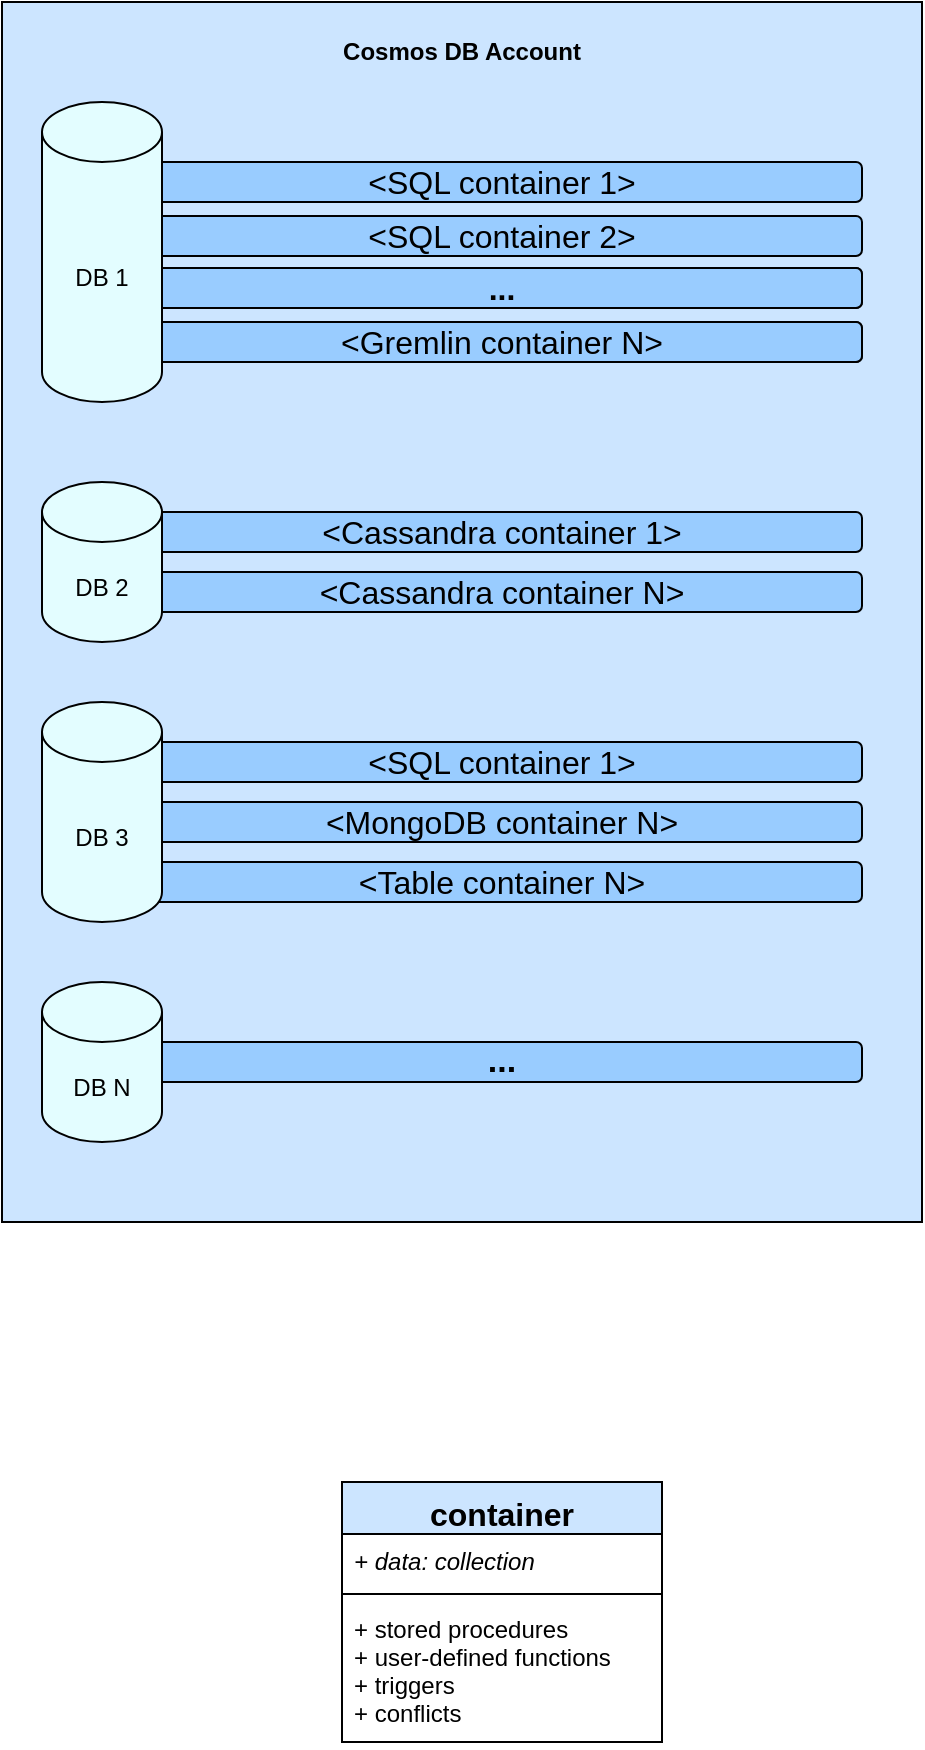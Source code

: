 <mxfile version="14.4.9" type="github">
  <diagram id="W0bkhCQVfAG-sMZAJGLT" name="Page-1">
    <mxGraphModel dx="1422" dy="747" grid="1" gridSize="10" guides="1" tooltips="1" connect="1" arrows="1" fold="1" page="1" pageScale="1" pageWidth="850" pageHeight="1100" math="0" shadow="0">
      <root>
        <mxCell id="0" />
        <mxCell id="1" parent="0" />
        <mxCell id="IG4bDnOUPeUjXYZD1gY5-44" value="&lt;p style=&quot;margin: 0px ; margin-top: 4px ; text-align: center&quot;&gt;&lt;br&gt;&lt;b&gt;Cosmos DB Account&lt;/b&gt;&lt;/p&gt;" style="verticalAlign=top;align=left;overflow=fill;fontSize=12;fontFamily=Helvetica;html=1;labelBackgroundColor=none;fillColor=#CCE5FF;" vertex="1" parent="1">
          <mxGeometry x="40" y="20" width="460" height="610" as="geometry" />
        </mxCell>
        <mxCell id="IG4bDnOUPeUjXYZD1gY5-14" value="&amp;lt;SQL container 1&amp;gt;" style="rounded=1;whiteSpace=wrap;html=1;fontSize=16;fillColor=#99CCFF;" vertex="1" parent="1">
          <mxGeometry x="110" y="100" width="360" height="20" as="geometry" />
        </mxCell>
        <mxCell id="IG4bDnOUPeUjXYZD1gY5-15" value="&amp;lt;Gremlin container N&amp;gt;" style="rounded=1;whiteSpace=wrap;html=1;fontSize=16;" vertex="1" parent="1">
          <mxGeometry x="140" y="180" width="330" height="20" as="geometry" />
        </mxCell>
        <mxCell id="IG4bDnOUPeUjXYZD1gY5-21" value="&amp;lt;Cassandra container 1&amp;gt;" style="rounded=1;whiteSpace=wrap;html=1;fontSize=16;fillColor=#99CCFF;" vertex="1" parent="1">
          <mxGeometry x="110" y="275" width="360" height="20" as="geometry" />
        </mxCell>
        <mxCell id="IG4bDnOUPeUjXYZD1gY5-22" value="&amp;lt;Cassandra container N&amp;gt;" style="rounded=1;whiteSpace=wrap;html=1;fontSize=16;fillColor=#99CCFF;" vertex="1" parent="1">
          <mxGeometry x="110" y="305" width="360" height="20" as="geometry" />
        </mxCell>
        <mxCell id="IG4bDnOUPeUjXYZD1gY5-24" value="&amp;lt;SQL container 2&amp;gt;" style="rounded=1;whiteSpace=wrap;html=1;fontSize=16;fillColor=#99CCFF;" vertex="1" parent="1">
          <mxGeometry x="110" y="127" width="360" height="20" as="geometry" />
        </mxCell>
        <mxCell id="IG4bDnOUPeUjXYZD1gY5-28" value="&amp;lt;SQL container 1&amp;gt;" style="rounded=1;whiteSpace=wrap;html=1;fontSize=16;fillColor=#99CCFF;" vertex="1" parent="1">
          <mxGeometry x="110" y="390" width="360" height="20" as="geometry" />
        </mxCell>
        <mxCell id="IG4bDnOUPeUjXYZD1gY5-29" value="&amp;lt;MongoDB container N&amp;gt;" style="rounded=1;whiteSpace=wrap;html=1;fontSize=16;fillColor=#99CCFF;" vertex="1" parent="1">
          <mxGeometry x="110" y="420" width="360" height="20" as="geometry" />
        </mxCell>
        <mxCell id="IG4bDnOUPeUjXYZD1gY5-30" value="&amp;lt;Table container N&amp;gt;" style="rounded=1;whiteSpace=wrap;html=1;fontSize=16;fillColor=#99CCFF;" vertex="1" parent="1">
          <mxGeometry x="110" y="450" width="360" height="20" as="geometry" />
        </mxCell>
        <mxCell id="IG4bDnOUPeUjXYZD1gY5-31" value="&lt;b&gt;&lt;font style=&quot;font-size: 19px&quot;&gt;...&lt;/font&gt;&lt;/b&gt;" style="text;html=1;strokeColor=none;fillColor=none;align=center;verticalAlign=middle;whiteSpace=wrap;rounded=0;fontSize=16;" vertex="1" parent="1">
          <mxGeometry x="245" y="530" width="40" height="20" as="geometry" />
        </mxCell>
        <mxCell id="IG4bDnOUPeUjXYZD1gY5-33" value="&lt;b&gt;...&lt;/b&gt;" style="rounded=1;whiteSpace=wrap;html=1;fontSize=16;" vertex="1" parent="1">
          <mxGeometry x="140" y="153" width="330" height="20" as="geometry" />
        </mxCell>
        <mxCell id="IG4bDnOUPeUjXYZD1gY5-34" value="&lt;b&gt;...&lt;/b&gt;" style="rounded=1;whiteSpace=wrap;html=1;fontSize=16;fillColor=#99CCFF;" vertex="1" parent="1">
          <mxGeometry x="110" y="153" width="360" height="20" as="geometry" />
        </mxCell>
        <mxCell id="IG4bDnOUPeUjXYZD1gY5-35" value="&amp;lt;Gremlin container N&amp;gt;" style="rounded=1;whiteSpace=wrap;html=1;fontSize=16;fillColor=#99CCFF;" vertex="1" parent="1">
          <mxGeometry x="110" y="180" width="360" height="20" as="geometry" />
        </mxCell>
        <mxCell id="IG4bDnOUPeUjXYZD1gY5-20" value="DB 2" style="shape=cylinder3;whiteSpace=wrap;html=1;boundedLbl=1;backgroundOutline=1;size=15;fillColor=#E3FDFF;" vertex="1" parent="1">
          <mxGeometry x="60" y="260" width="60" height="80" as="geometry" />
        </mxCell>
        <mxCell id="IG4bDnOUPeUjXYZD1gY5-2" value="DB 1" style="shape=cylinder3;whiteSpace=wrap;html=1;boundedLbl=1;backgroundOutline=1;size=15;fillColor=#E3FDFF;" vertex="1" parent="1">
          <mxGeometry x="60" y="70" width="60" height="150" as="geometry" />
        </mxCell>
        <mxCell id="IG4bDnOUPeUjXYZD1gY5-27" value="DB 3" style="shape=cylinder3;whiteSpace=wrap;html=1;boundedLbl=1;backgroundOutline=1;size=15;fillColor=#E3FDFF;" vertex="1" parent="1">
          <mxGeometry x="60" y="370" width="60" height="110" as="geometry" />
        </mxCell>
        <mxCell id="IG4bDnOUPeUjXYZD1gY5-36" value="&lt;b&gt;&lt;font style=&quot;font-size: 17px&quot;&gt;...&lt;/font&gt;&lt;/b&gt;" style="rounded=1;whiteSpace=wrap;html=1;fontSize=16;fillColor=#99CCFF;" vertex="1" parent="1">
          <mxGeometry x="110" y="540" width="360" height="20" as="geometry" />
        </mxCell>
        <mxCell id="IG4bDnOUPeUjXYZD1gY5-38" value="DB N" style="shape=cylinder3;whiteSpace=wrap;html=1;boundedLbl=1;backgroundOutline=1;size=15;fillColor=#E3FDFF;" vertex="1" parent="1">
          <mxGeometry x="60" y="510" width="60" height="80" as="geometry" />
        </mxCell>
        <mxCell id="IG4bDnOUPeUjXYZD1gY5-50" value="container" style="swimlane;fontStyle=1;align=center;verticalAlign=top;childLayout=stackLayout;horizontal=1;startSize=26;horizontalStack=0;resizeParent=1;resizeParentMax=0;resizeLast=0;collapsible=1;marginBottom=0;labelBackgroundColor=none;fillColor=#CCE5FF;fontSize=16;" vertex="1" parent="1">
          <mxGeometry x="210" y="760" width="160" height="130" as="geometry" />
        </mxCell>
        <mxCell id="IG4bDnOUPeUjXYZD1gY5-51" value="+ data: collection" style="text;strokeColor=none;fillColor=none;align=left;verticalAlign=top;spacingLeft=4;spacingRight=4;overflow=hidden;rotatable=0;points=[[0,0.5],[1,0.5]];portConstraint=eastwest;fontStyle=2" vertex="1" parent="IG4bDnOUPeUjXYZD1gY5-50">
          <mxGeometry y="26" width="160" height="26" as="geometry" />
        </mxCell>
        <mxCell id="IG4bDnOUPeUjXYZD1gY5-52" value="" style="line;strokeWidth=1;fillColor=none;align=left;verticalAlign=middle;spacingTop=-1;spacingLeft=3;spacingRight=3;rotatable=0;labelPosition=right;points=[];portConstraint=eastwest;" vertex="1" parent="IG4bDnOUPeUjXYZD1gY5-50">
          <mxGeometry y="52" width="160" height="8" as="geometry" />
        </mxCell>
        <mxCell id="IG4bDnOUPeUjXYZD1gY5-53" value="+ stored procedures&#xa;+ user-defined functions&#xa;+ triggers&#xa;+ conflicts" style="text;strokeColor=none;fillColor=none;align=left;verticalAlign=top;spacingLeft=4;spacingRight=4;overflow=hidden;rotatable=0;points=[[0,0.5],[1,0.5]];portConstraint=eastwest;" vertex="1" parent="IG4bDnOUPeUjXYZD1gY5-50">
          <mxGeometry y="60" width="160" height="70" as="geometry" />
        </mxCell>
      </root>
    </mxGraphModel>
  </diagram>
</mxfile>
